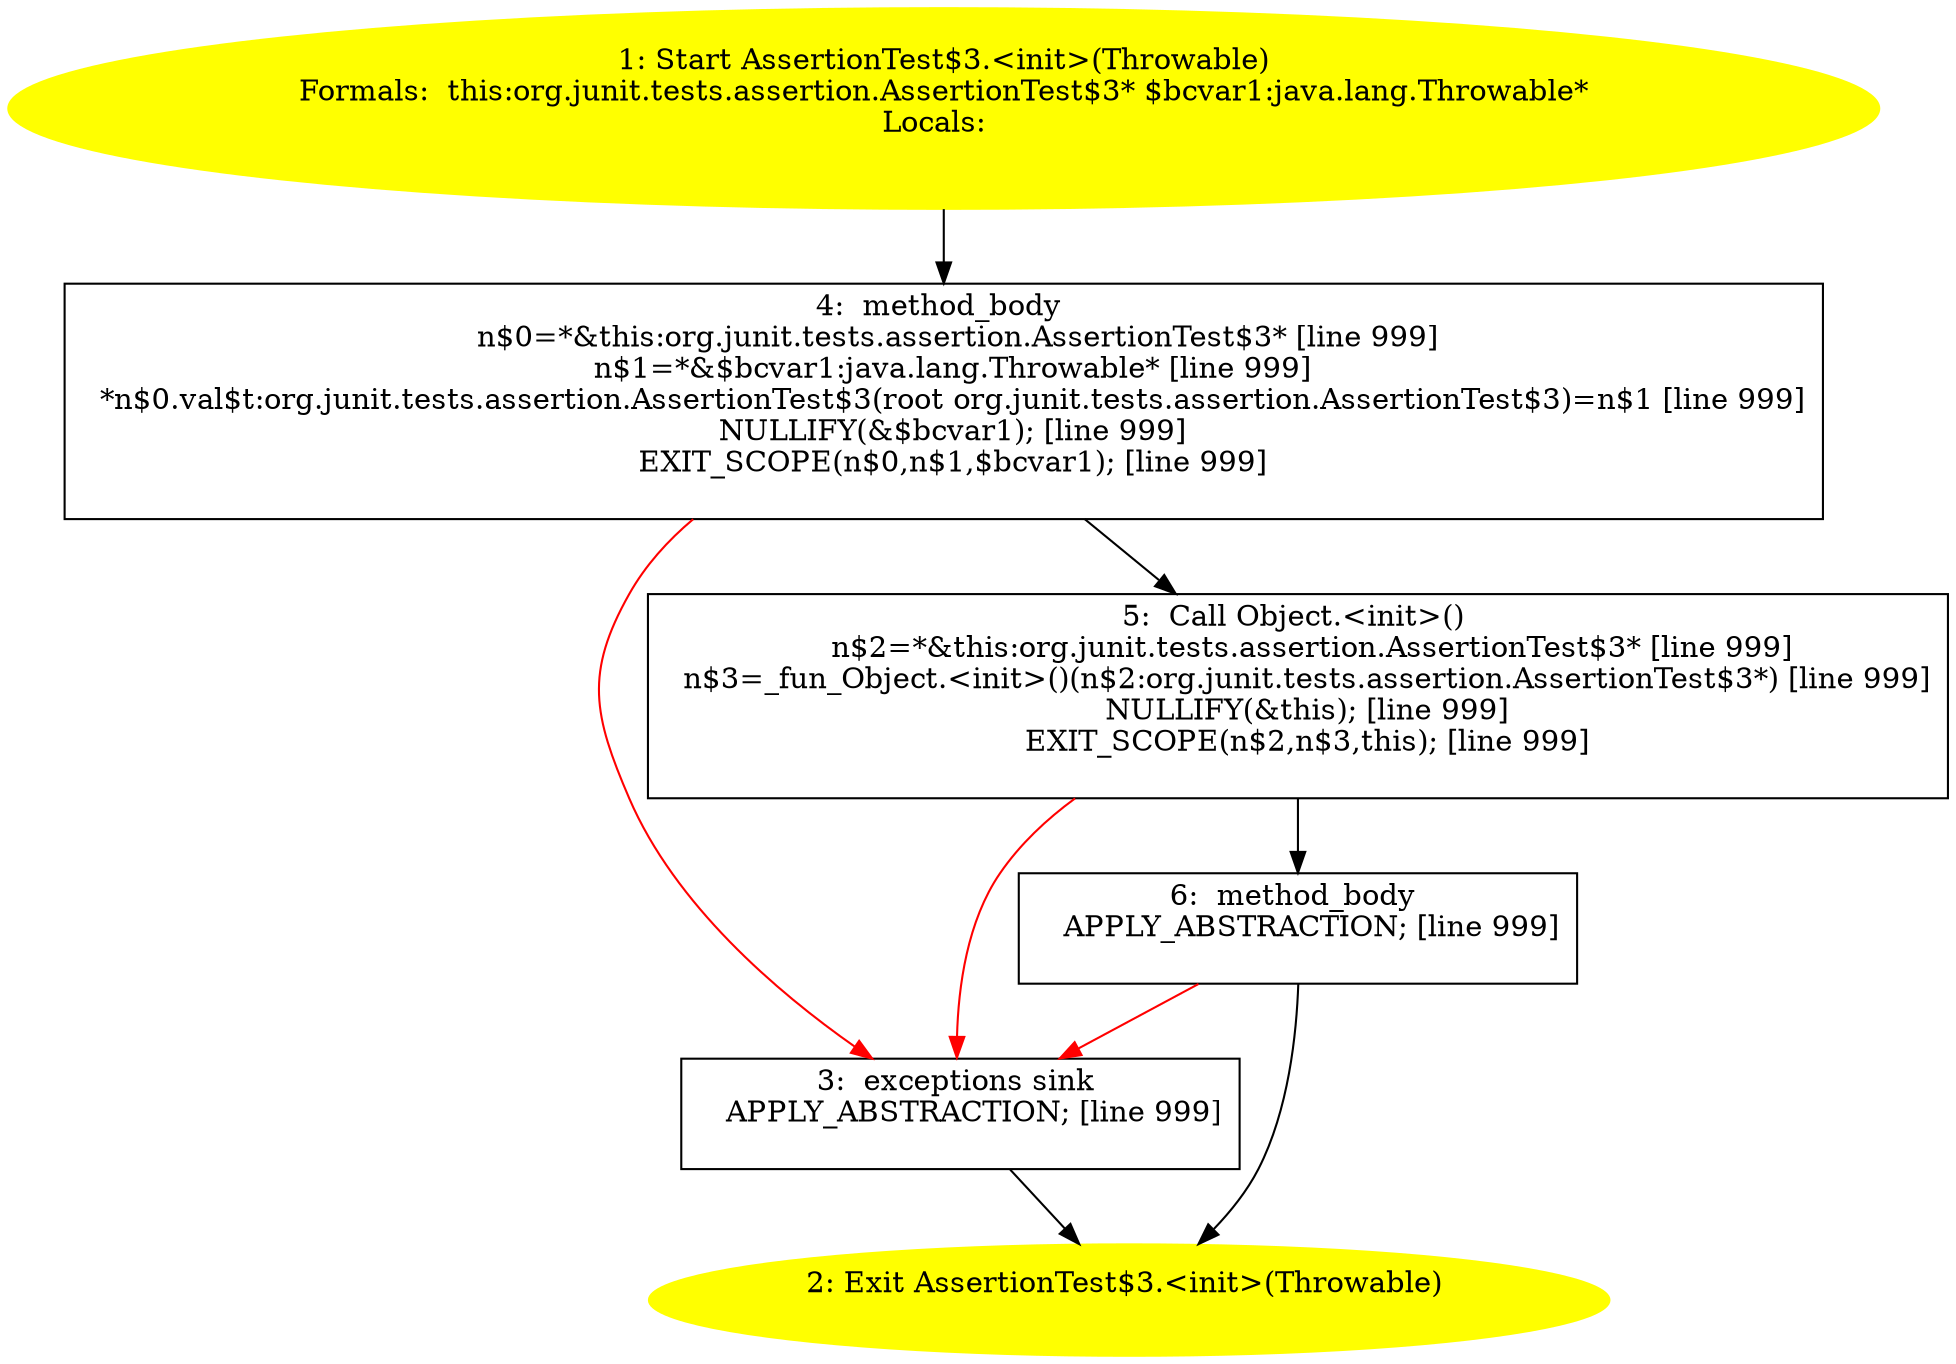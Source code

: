 /* @generated */
digraph cfg {
"org.junit.tests.assertion.AssertionTest$3.<init>(java.lang.Throwable).08b7ce279c16321099264773c41d16ec_1" [label="1: Start AssertionTest$3.<init>(Throwable)\nFormals:  this:org.junit.tests.assertion.AssertionTest$3* $bcvar1:java.lang.Throwable*\nLocals:  \n  " color=yellow style=filled]
	

	 "org.junit.tests.assertion.AssertionTest$3.<init>(java.lang.Throwable).08b7ce279c16321099264773c41d16ec_1" -> "org.junit.tests.assertion.AssertionTest$3.<init>(java.lang.Throwable).08b7ce279c16321099264773c41d16ec_4" ;
"org.junit.tests.assertion.AssertionTest$3.<init>(java.lang.Throwable).08b7ce279c16321099264773c41d16ec_2" [label="2: Exit AssertionTest$3.<init>(Throwable) \n  " color=yellow style=filled]
	

"org.junit.tests.assertion.AssertionTest$3.<init>(java.lang.Throwable).08b7ce279c16321099264773c41d16ec_3" [label="3:  exceptions sink \n   APPLY_ABSTRACTION; [line 999]\n " shape="box"]
	

	 "org.junit.tests.assertion.AssertionTest$3.<init>(java.lang.Throwable).08b7ce279c16321099264773c41d16ec_3" -> "org.junit.tests.assertion.AssertionTest$3.<init>(java.lang.Throwable).08b7ce279c16321099264773c41d16ec_2" ;
"org.junit.tests.assertion.AssertionTest$3.<init>(java.lang.Throwable).08b7ce279c16321099264773c41d16ec_4" [label="4:  method_body \n   n$0=*&this:org.junit.tests.assertion.AssertionTest$3* [line 999]\n  n$1=*&$bcvar1:java.lang.Throwable* [line 999]\n  *n$0.val$t:org.junit.tests.assertion.AssertionTest$3(root org.junit.tests.assertion.AssertionTest$3)=n$1 [line 999]\n  NULLIFY(&$bcvar1); [line 999]\n  EXIT_SCOPE(n$0,n$1,$bcvar1); [line 999]\n " shape="box"]
	

	 "org.junit.tests.assertion.AssertionTest$3.<init>(java.lang.Throwable).08b7ce279c16321099264773c41d16ec_4" -> "org.junit.tests.assertion.AssertionTest$3.<init>(java.lang.Throwable).08b7ce279c16321099264773c41d16ec_5" ;
	 "org.junit.tests.assertion.AssertionTest$3.<init>(java.lang.Throwable).08b7ce279c16321099264773c41d16ec_4" -> "org.junit.tests.assertion.AssertionTest$3.<init>(java.lang.Throwable).08b7ce279c16321099264773c41d16ec_3" [color="red" ];
"org.junit.tests.assertion.AssertionTest$3.<init>(java.lang.Throwable).08b7ce279c16321099264773c41d16ec_5" [label="5:  Call Object.<init>() \n   n$2=*&this:org.junit.tests.assertion.AssertionTest$3* [line 999]\n  n$3=_fun_Object.<init>()(n$2:org.junit.tests.assertion.AssertionTest$3*) [line 999]\n  NULLIFY(&this); [line 999]\n  EXIT_SCOPE(n$2,n$3,this); [line 999]\n " shape="box"]
	

	 "org.junit.tests.assertion.AssertionTest$3.<init>(java.lang.Throwable).08b7ce279c16321099264773c41d16ec_5" -> "org.junit.tests.assertion.AssertionTest$3.<init>(java.lang.Throwable).08b7ce279c16321099264773c41d16ec_6" ;
	 "org.junit.tests.assertion.AssertionTest$3.<init>(java.lang.Throwable).08b7ce279c16321099264773c41d16ec_5" -> "org.junit.tests.assertion.AssertionTest$3.<init>(java.lang.Throwable).08b7ce279c16321099264773c41d16ec_3" [color="red" ];
"org.junit.tests.assertion.AssertionTest$3.<init>(java.lang.Throwable).08b7ce279c16321099264773c41d16ec_6" [label="6:  method_body \n   APPLY_ABSTRACTION; [line 999]\n " shape="box"]
	

	 "org.junit.tests.assertion.AssertionTest$3.<init>(java.lang.Throwable).08b7ce279c16321099264773c41d16ec_6" -> "org.junit.tests.assertion.AssertionTest$3.<init>(java.lang.Throwable).08b7ce279c16321099264773c41d16ec_2" ;
	 "org.junit.tests.assertion.AssertionTest$3.<init>(java.lang.Throwable).08b7ce279c16321099264773c41d16ec_6" -> "org.junit.tests.assertion.AssertionTest$3.<init>(java.lang.Throwable).08b7ce279c16321099264773c41d16ec_3" [color="red" ];
}
